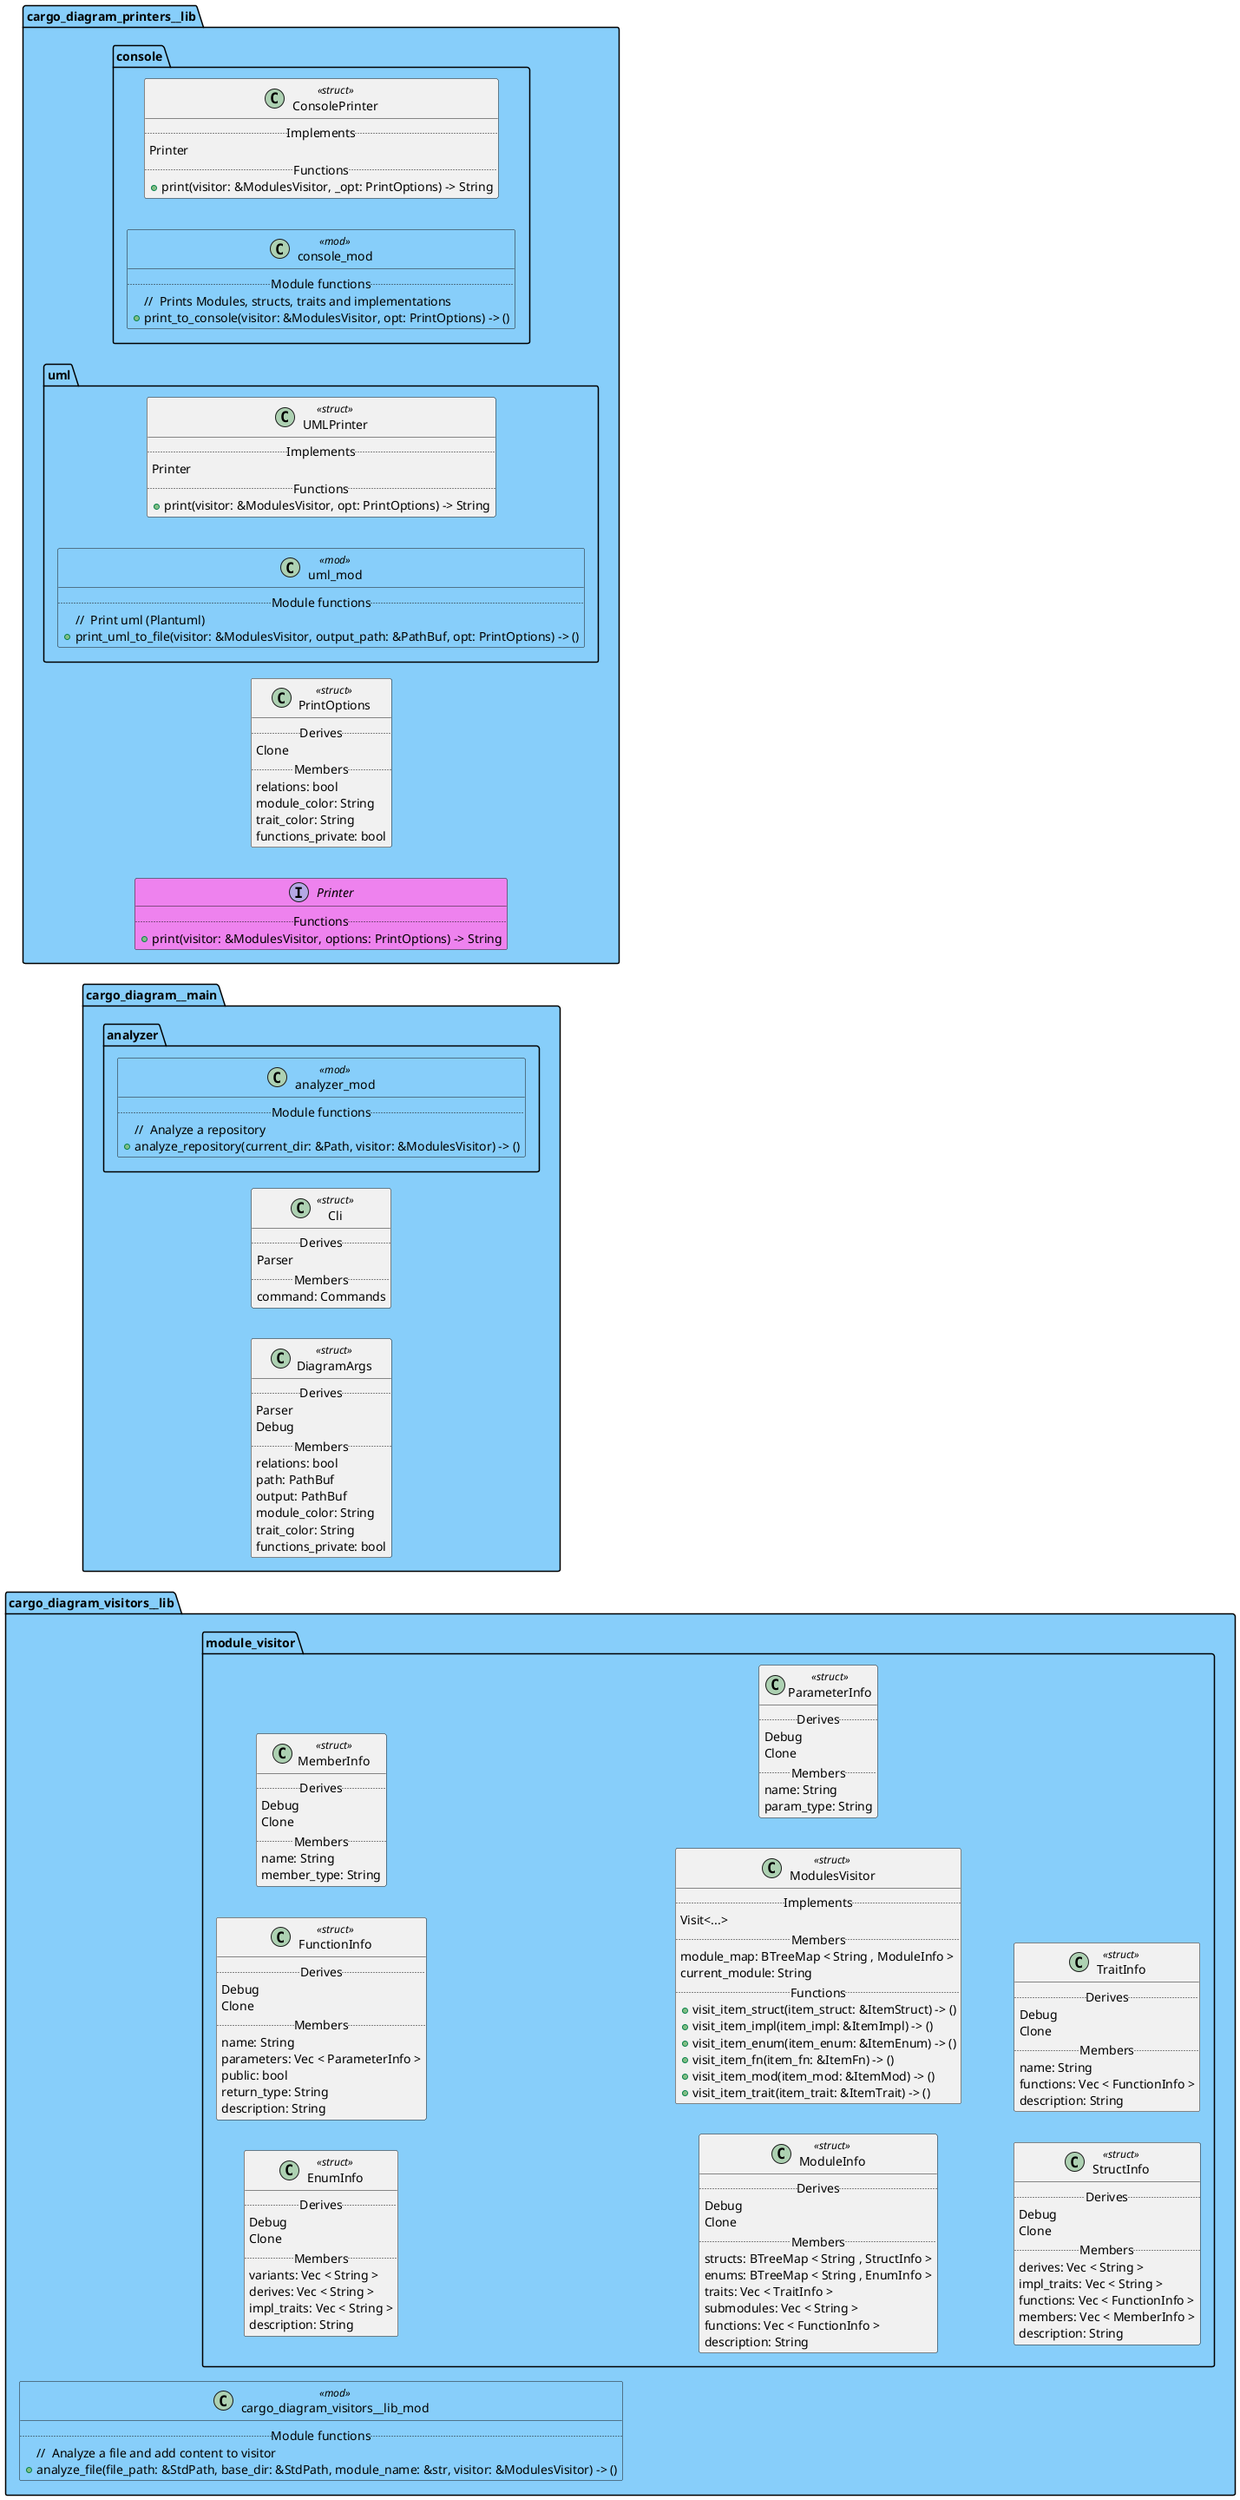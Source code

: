 @startuml
left to right direction
skinparam lineType ortho
package cargo_diagram__main #lightskyblue {
  class cargo_diagram__main::Cli as "Cli" <<struct>> {
    .. Derives ..
    Parser
    .. Members ..
    command: Commands
  }
  class cargo_diagram__main::DiagramArgs as "DiagramArgs" <<struct>> {
    '  Creates diagrams about your crate
    .. Derives ..
    Parser
    Debug
    .. Members ..
    relations: bool
    path: PathBuf
    output: PathBuf
    module_color: String
    trait_color: String
    functions_private: bool
  }
  package analyzer #lightskyblue {
    class analyzer_mod <<mod>> #lightskyblue {
      .. Module functions ..
      //  Analyze a repository
      + analyze_repository(current_dir: &Path, visitor: &ModulesVisitor) -> ()
    }
  }
}
package cargo_diagram_printers__lib #lightskyblue {
  class cargo_diagram_printers__lib::PrintOptions as "PrintOptions" <<struct>> {
    .. Derives ..
    Clone
    .. Members ..
    relations: bool
    module_color: String
    trait_color: String
    functions_private: bool
  }
  interface cargo_diagram_printers__lib::Printer as "Printer" #violet {
    .. Functions ..
    + print(visitor: &ModulesVisitor, options: PrintOptions) -> String
  }
  package console #lightskyblue {
    class console::ConsolePrinter as "ConsolePrinter" <<struct>> {
      .. Implements ..
      Printer
      .. Functions ..
      + print(visitor: &ModulesVisitor, _opt: PrintOptions) -> String
    }
    class console_mod <<mod>> #lightskyblue {
      .. Module functions ..
      //  Prints Modules, structs, traits and implementations
      + print_to_console(visitor: &ModulesVisitor, opt: PrintOptions) -> ()
    }
  }
  package uml #lightskyblue {
    class uml::UMLPrinter as "UMLPrinter" <<struct>> {
      .. Implements ..
      Printer
      .. Functions ..
      + print(visitor: &ModulesVisitor, opt: PrintOptions) -> String
    }
    class uml_mod <<mod>> #lightskyblue {
      .. Module functions ..
      //  Print uml (Plantuml)
      + print_uml_to_file(visitor: &ModulesVisitor, output_path: &PathBuf, opt: PrintOptions) -> ()
    }
  }
}
package cargo_diagram_visitors__lib #lightskyblue {
  class cargo_diagram_visitors__lib_mod <<mod>> #lightskyblue {
    .. Module functions ..
    //  Analyze a file and add content to visitor
    + analyze_file(file_path: &StdPath, base_dir: &StdPath, module_name: &str, visitor: &ModulesVisitor) -> ()
  }
  package module_visitor #lightskyblue {
    class module_visitor::EnumInfo as "EnumInfo" <<struct>> {
      .. Derives ..
      Debug
      Clone
      .. Members ..
      variants: Vec < String >
      derives: Vec < String >
      impl_traits: Vec < String >
      description: String
    }
    class module_visitor::FunctionInfo as "FunctionInfo" <<struct>> {
      .. Derives ..
      Debug
      Clone
      .. Members ..
      name: String
      parameters: Vec < ParameterInfo >
      public: bool
      return_type: String
      description: String
    }
    class module_visitor::MemberInfo as "MemberInfo" <<struct>> {
      .. Derives ..
      Debug
      Clone
      .. Members ..
      name: String
      member_type: String
    }
    class module_visitor::ModuleInfo as "ModuleInfo" <<struct>> {
      .. Derives ..
      Debug
      Clone
      .. Members ..
      structs: BTreeMap < String , StructInfo >
      enums: BTreeMap < String , EnumInfo >
      traits: Vec < TraitInfo >
      submodules: Vec < String >
      functions: Vec < FunctionInfo >
      description: String
    }
    class module_visitor::ModulesVisitor as "ModulesVisitor" <<struct>> {
      .. Implements ..
      Visit<...>
      .. Members ..
      module_map: BTreeMap < String , ModuleInfo >
      current_module: String
      .. Functions ..
      + visit_item_struct(item_struct: &ItemStruct) -> ()
      + visit_item_impl(item_impl: &ItemImpl) -> ()
      + visit_item_enum(item_enum: &ItemEnum) -> ()
      + visit_item_fn(item_fn: &ItemFn) -> ()
      + visit_item_mod(item_mod: &ItemMod) -> ()
      + visit_item_trait(item_trait: &ItemTrait) -> ()
    }
    class module_visitor::ParameterInfo as "ParameterInfo" <<struct>> {
      .. Derives ..
      Debug
      Clone
      .. Members ..
      name: String
      param_type: String
    }
    class module_visitor::StructInfo as "StructInfo" <<struct>> {
      .. Derives ..
      Debug
      Clone
      .. Members ..
      derives: Vec < String >
      impl_traits: Vec < String >
      functions: Vec < FunctionInfo >
      members: Vec < MemberInfo >
      description: String
    }
    class module_visitor::TraitInfo as "TraitInfo" <<struct>> {
      .. Derives ..
      Debug
      Clone
      .. Members ..
      name: String
      functions: Vec < FunctionInfo >
      description: String
    }
  }
}
@enduml
